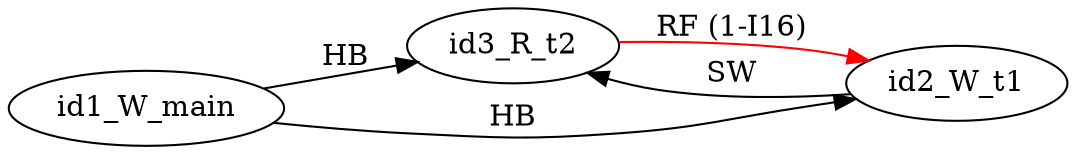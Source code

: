 digraph memory_model {
rankdir=LR;
splines=true; esep=0.5;
id3_R_t2 -> id2_W_t1 [label = "RF (1-I16)", color="red"];
id1_W_main -> id2_W_t1 [label = "HB", color="black"];
id1_W_main -> id3_R_t2 [label = "HB", color="black"];
id2_W_t1 -> id3_R_t2 [label = "SW", color="black"];
id1_W_main [pos="2.5,2!"]
id2_W_t1 [pos="0,0!"]
id3_R_t2 [pos="5,0!"]
}